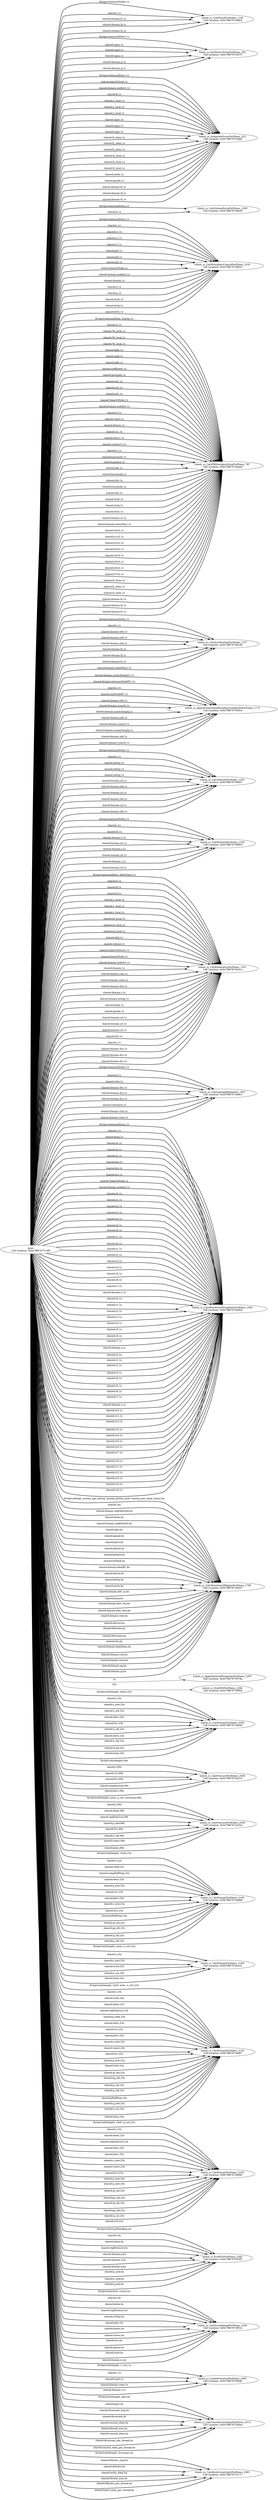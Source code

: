 digraph ContextTree {
rankdir="LR"
main0x7ffff8af3eb0[label="main\n Call Location: 0x0x7f86767514f6"];
main0x7ffff8af3eb0 -> lulesh_cc_CalcForceForNodes_11260x7ffff8be5940[style=bold, label=" firstprivate(numNode),1x"];
main0x7ffff8af3eb0 -> lulesh_cc_CalcForceForNodes_11260x7ffff8be5940[style=bold, label=" shared:i,1x"];
main0x7ffff8af3eb0 -> lulesh_cc_CalcForceForNodes_11260x7ffff8be5940[style=bold, label=" shared:domain.fx,1x"];
main0x7ffff8af3eb0 -> lulesh_cc_CalcForceForNodes_11260x7ffff8be5940[style=bold, label=" shared:domain.fy,1x"];
main0x7ffff8af3eb0 -> lulesh_cc_CalcForceForNodes_11260x7ffff8be5940[style=bold, label=" shared:domain.fz,1x"];
main0x7ffff8af3eb0 -> lulesh_cc_InitStressTermsForElems_2820x7ffff8be5ce0[style=bold, label=" firstprivate(numElem),1x"];
main0x7ffff8af3eb0 -> lulesh_cc_InitStressTermsForElems_2820x7ffff8be5ce0[style=bold, label=" shared:sigxx,1x"];
main0x7ffff8af3eb0 -> lulesh_cc_InitStressTermsForElems_2820x7ffff8be5ce0[style=bold, label=" shared:sigyy,1x"];
main0x7ffff8af3eb0 -> lulesh_cc_InitStressTermsForElems_2820x7ffff8be5ce0[style=bold, label=" shared:sigzz,1x"];
main0x7ffff8af3eb0 -> lulesh_cc_InitStressTermsForElems_2820x7ffff8be5ce0[style=bold, label=" shared:domain.p,1x"];
main0x7ffff8af3eb0 -> lulesh_cc_InitStressTermsForElems_2820x7ffff8be5ce0[style=bold, label=" shared:domain.q,1x"];
main0x7ffff8af3eb0 -> lulesh_cc_IntegrateStressForElems_5220x7ffff8be5f30[style=bold, label=" firstprivate(numElem),1x"];
main0x7ffff8af3eb0 -> lulesh_cc_IntegrateStressForElems_5220x7ffff8be5f30[style=bold, label=" shared:elemToNode,1x"];
main0x7ffff8af3eb0 -> lulesh_cc_IntegrateStressForElems_5220x7ffff8be5f30[style=bold, label=" shared:domain.nodelist,1x"];
main0x7ffff8af3eb0 -> lulesh_cc_IntegrateStressForElems_5220x7ffff8be5f30[style=bold, label=" shared:B,1x"];
main0x7ffff8af3eb0 -> lulesh_cc_IntegrateStressForElems_5220x7ffff8be5f30[style=bold, label=" shared:x_local,1x"];
main0x7ffff8af3eb0 -> lulesh_cc_IntegrateStressForElems_5220x7ffff8be5f30[style=bold, label=" shared:y_local,1x"];
main0x7ffff8af3eb0 -> lulesh_cc_IntegrateStressForElems_5220x7ffff8be5f30[style=bold, label=" shared:z_local,1x"];
main0x7ffff8af3eb0 -> lulesh_cc_IntegrateStressForElems_5220x7ffff8be5f30[style=bold, label=" shared:sigxx,1x"];
main0x7ffff8af3eb0 -> lulesh_cc_IntegrateStressForElems_5220x7ffff8be5f30[style=bold, label=" shared:sigyy,1x"];
main0x7ffff8af3eb0 -> lulesh_cc_IntegrateStressForElems_5220x7ffff8be5f30[style=bold, label=" shared:sigzz,1x"];
main0x7ffff8af3eb0 -> lulesh_cc_IntegrateStressForElems_5220x7ffff8be5f30[style=bold, label=" shared:fx_elem,1x"];
main0x7ffff8af3eb0 -> lulesh_cc_IntegrateStressForElems_5220x7ffff8be5f30[style=bold, label=" shared:fy_elem,1x"];
main0x7ffff8af3eb0 -> lulesh_cc_IntegrateStressForElems_5220x7ffff8be5f30[style=bold, label=" shared:fz_elem,1x"];
main0x7ffff8af3eb0 -> lulesh_cc_IntegrateStressForElems_5220x7ffff8be5f30[style=bold, label=" shared:fx_local,1x"];
main0x7ffff8af3eb0 -> lulesh_cc_IntegrateStressForElems_5220x7ffff8be5f30[style=bold, label=" shared:fy_local,1x"];
main0x7ffff8af3eb0 -> lulesh_cc_IntegrateStressForElems_5220x7ffff8be5f30[style=bold, label=" shared:fz_local,1x"];
main0x7ffff8af3eb0 -> lulesh_cc_IntegrateStressForElems_5220x7ffff8be5f30[style=bold, label=" shared:lnode,1x"];
main0x7ffff8af3eb0 -> lulesh_cc_IntegrateStressForElems_5220x7ffff8be5f30[style=bold, label=" shared:gnode,1x"];
main0x7ffff8af3eb0 -> lulesh_cc_IntegrateStressForElems_5220x7ffff8be5f30[style=bold, label=" shared:domain.fx,1x"];
main0x7ffff8af3eb0 -> lulesh_cc_IntegrateStressForElems_5220x7ffff8be5f30[style=bold, label=" shared:domain.fy,1x"];
main0x7ffff8af3eb0 -> lulesh_cc_IntegrateStressForElems_5220x7ffff8be5f30[style=bold, label=" shared:domain.fz,1x"];
main0x7ffff8af3eb0 -> lulesh_cc_CalcVolumeForceForElems_10930x7ffff8be6820[style=bold, label=" firstprivate(numElem),1x"];
main0x7ffff8af3eb0 -> lulesh_cc_CalcVolumeForceForElems_10930x7ffff8be6820[style=bold, label=" shared:k,1x"];
main0x7ffff8af3eb0 -> lulesh_cc_CalcHourglassControlForElems_10180x7ffff8be69a0[style=bold, label=" firstprivate(numElem),1x"];
main0x7ffff8af3eb0 -> lulesh_cc_CalcHourglassControlForElems_10180x7ffff8be69a0[style=bold, label=" shared:i,1x"];
main0x7ffff8af3eb0 -> lulesh_cc_CalcHourglassControlForElems_10180x7ffff8be69a0[style=bold, label=" shared:x1,1x"];
main0x7ffff8af3eb0 -> lulesh_cc_CalcHourglassControlForElems_10180x7ffff8be69a0[style=bold, label=" shared:y1,1x"];
main0x7ffff8af3eb0 -> lulesh_cc_CalcHourglassControlForElems_10180x7ffff8be69a0[style=bold, label=" shared:z1,1x"];
main0x7ffff8af3eb0 -> lulesh_cc_CalcHourglassControlForElems_10180x7ffff8be69a0[style=bold, label=" shared:pfx,1x"];
main0x7ffff8af3eb0 -> lulesh_cc_CalcHourglassControlForElems_10180x7ffff8be69a0[style=bold, label=" shared:pfy,1x"];
main0x7ffff8af3eb0 -> lulesh_cc_CalcHourglassControlForElems_10180x7ffff8be69a0[style=bold, label=" shared:pfz,1x"];
main0x7ffff8af3eb0 -> lulesh_cc_CalcHourglassControlForElems_10180x7ffff8be69a0[style=bold, label=" shared:elemToNode,1x"];
main0x7ffff8af3eb0 -> lulesh_cc_CalcHourglassControlForElems_10180x7ffff8be69a0[style=bold, label=" shared:domain.nodelist,1x"];
main0x7ffff8af3eb0 -> lulesh_cc_CalcHourglassControlForElems_10180x7ffff8be69a0[style=bold, label=" shared:domain,1x"];
main0x7ffff8af3eb0 -> lulesh_cc_CalcHourglassControlForElems_10180x7ffff8be69a0[style=bold, label=" shared:ii,1x"];
main0x7ffff8af3eb0 -> lulesh_cc_CalcHourglassControlForElems_10180x7ffff8be69a0[style=bold, label=" shared:jj,1x"];
main0x7ffff8af3eb0 -> lulesh_cc_CalcHourglassControlForElems_10180x7ffff8be69a0[style=bold, label=" shared:dvdx,1x"];
main0x7ffff8af3eb0 -> lulesh_cc_CalcHourglassControlForElems_10180x7ffff8be69a0[style=bold, label=" shared:dvdy,1x"];
main0x7ffff8af3eb0 -> lulesh_cc_CalcHourglassControlForElems_10180x7ffff8be69a0[style=bold, label=" shared:dvdz,1x"];
main0x7ffff8af3eb0 -> lulesh_cc_CalcFBHourglassForceForElems_7870x7ffff8be6b50[style=bold, label=" firstprivate(numElem, hourg),1x"];
main0x7ffff8af3eb0 -> lulesh_cc_CalcFBHourglassForceForElems_7870x7ffff8be6b50[style=bold, label=" shared:i2,1x"];
main0x7ffff8af3eb0 -> lulesh_cc_CalcFBHourglassForceForElems_7870x7ffff8be6b50[style=bold, label=" shared:*fx_local,1x"];
main0x7ffff8af3eb0 -> lulesh_cc_CalcFBHourglassForceForElems_7870x7ffff8be6b50[style=bold, label=" shared:*fy_local,1x"];
main0x7ffff8af3eb0 -> lulesh_cc_CalcFBHourglassForceForElems_7870x7ffff8be6b50[style=bold, label=" shared:*fz_local,1x"];
main0x7ffff8af3eb0 -> lulesh_cc_CalcFBHourglassForceForElems_7870x7ffff8be6b50[style=bold, label=" shared:hgfx,1x"];
main0x7ffff8af3eb0 -> lulesh_cc_CalcFBHourglassForceForElems_7870x7ffff8be6b50[style=bold, label=" shared:hgfy,1x"];
main0x7ffff8af3eb0 -> lulesh_cc_CalcFBHourglassForceForElems_7870x7ffff8be6b50[style=bold, label=" shared:hgfz,1x"];
main0x7ffff8af3eb0 -> lulesh_cc_CalcFBHourglassForceForElems_7870x7ffff8be6b50[style=bold, label=" shared:coefficient,1x"];
main0x7ffff8af3eb0 -> lulesh_cc_CalcFBHourglassForceForElems_7870x7ffff8be6b50[style=bold, label=" shared:hourgam,1x"];
main0x7ffff8af3eb0 -> lulesh_cc_CalcFBHourglassForceForElems_7870x7ffff8be6b50[style=bold, label=" shared:xd1,1x"];
main0x7ffff8af3eb0 -> lulesh_cc_CalcFBHourglassForceForElems_7870x7ffff8be6b50[style=bold, label=" shared:yd1,1x"];
main0x7ffff8af3eb0 -> lulesh_cc_CalcFBHourglassForceForElems_7870x7ffff8be6b50[style=bold, label=" shared:zd1,1x"];
main0x7ffff8af3eb0 -> lulesh_cc_CalcFBHourglassForceForElems_7870x7ffff8be6b50[style=bold, label=" shared:*elemToNode,1x"];
main0x7ffff8af3eb0 -> lulesh_cc_CalcFBHourglassForceForElems_7870x7ffff8be6b50[style=bold, label=" shared:domain.nodelist,1x"];
main0x7ffff8af3eb0 -> lulesh_cc_CalcFBHourglassForceForElems_7870x7ffff8be6b50[style=bold, label=" shared:i3,1x"];
main0x7ffff8af3eb0 -> lulesh_cc_CalcFBHourglassForceForElems_7870x7ffff8be6b50[style=bold, label=" shared:volinv,1x"];
main0x7ffff8af3eb0 -> lulesh_cc_CalcFBHourglassForceForElems_7870x7ffff8be6b50[style=bold, label=" shared:determ,1x"];
main0x7ffff8af3eb0 -> lulesh_cc_CalcFBHourglassForceForElems_7870x7ffff8be6b50[style=bold, label=" shared:ss1,1x"];
main0x7ffff8af3eb0 -> lulesh_cc_CalcFBHourglassForceForElems_7870x7ffff8be6b50[style=bold, label=" shared:mass1,1x"];
main0x7ffff8af3eb0 -> lulesh_cc_CalcFBHourglassForceForElems_7870x7ffff8be6b50[style=bold, label=" shared:volume13,1x"];
main0x7ffff8af3eb0 -> lulesh_cc_CalcFBHourglassForceForElems_7870x7ffff8be6b50[style=bold, label=" shared:i1,1x"];
main0x7ffff8af3eb0 -> lulesh_cc_CalcFBHourglassForceForElems_7870x7ffff8be6b50[style=bold, label=" shared:hourmodx,1x"];
main0x7ffff8af3eb0 -> lulesh_cc_CalcFBHourglassForceForElems_7870x7ffff8be6b50[style=bold, label=" shared:gamma,1x"];
main0x7ffff8af3eb0 -> lulesh_cc_CalcFBHourglassForceForElems_7870x7ffff8be6b50[style=bold, label=" shared:x8n,1x"];
main0x7ffff8af3eb0 -> lulesh_cc_CalcFBHourglassForceForElems_7870x7ffff8be6b50[style=bold, label=" shared:hourmody,1x"];
main0x7ffff8af3eb0 -> lulesh_cc_CalcFBHourglassForceForElems_7870x7ffff8be6b50[style=bold, label=" shared:y8n,1x"];
main0x7ffff8af3eb0 -> lulesh_cc_CalcFBHourglassForceForElems_7870x7ffff8be6b50[style=bold, label=" shared:hourmodz,1x"];
main0x7ffff8af3eb0 -> lulesh_cc_CalcFBHourglassForceForElems_7870x7ffff8be6b50[style=bold, label=" shared:z8n,1x"];
main0x7ffff8af3eb0 -> lulesh_cc_CalcFBHourglassForceForElems_7870x7ffff8be6b50[style=bold, label=" shared:dvdx,1x"];
main0x7ffff8af3eb0 -> lulesh_cc_CalcFBHourglassForceForElems_7870x7ffff8be6b50[style=bold, label=" shared:dvdy,1x"];
main0x7ffff8af3eb0 -> lulesh_cc_CalcFBHourglassForceForElems_7870x7ffff8be6b50[style=bold, label=" shared:dvdz,1x"];
main0x7ffff8af3eb0 -> lulesh_cc_CalcFBHourglassForceForElems_7870x7ffff8be6b50[style=bold, label=" shared:domain.ss,1x"];
main0x7ffff8af3eb0 -> lulesh_cc_CalcFBHourglassForceForElems_7870x7ffff8be6b50[style=bold, label=" shared:domain.elemMass,1x"];
main0x7ffff8af3eb0 -> lulesh_cc_CalcFBHourglassForceForElems_7870x7ffff8be6b50[style=bold, label=" shared:n0si2,1x"];
main0x7ffff8af3eb0 -> lulesh_cc_CalcFBHourglassForceForElems_7870x7ffff8be6b50[style=bold, label=" shared:n1si2,1x"];
main0x7ffff8af3eb0 -> lulesh_cc_CalcFBHourglassForceForElems_7870x7ffff8be6b50[style=bold, label=" shared:n2si2,1x"];
main0x7ffff8af3eb0 -> lulesh_cc_CalcFBHourglassForceForElems_7870x7ffff8be6b50[style=bold, label=" shared:n3si2,1x"];
main0x7ffff8af3eb0 -> lulesh_cc_CalcFBHourglassForceForElems_7870x7ffff8be6b50[style=bold, label=" shared:n4si2,1x"];
main0x7ffff8af3eb0 -> lulesh_cc_CalcFBHourglassForceForElems_7870x7ffff8be6b50[style=bold, label=" shared:n5si2,1x"];
main0x7ffff8af3eb0 -> lulesh_cc_CalcFBHourglassForceForElems_7870x7ffff8be6b50[style=bold, label=" shared:n6si2,1x"];
main0x7ffff8af3eb0 -> lulesh_cc_CalcFBHourglassForceForElems_7870x7ffff8be6b50[style=bold, label=" shared:n7si2,1x"];
main0x7ffff8af3eb0 -> lulesh_cc_CalcFBHourglassForceForElems_7870x7ffff8be6b50[style=bold, label=" shared:fx_elem,1x"];
main0x7ffff8af3eb0 -> lulesh_cc_CalcFBHourglassForceForElems_7870x7ffff8be6b50[style=bold, label=" shared:fy_elem,1x"];
main0x7ffff8af3eb0 -> lulesh_cc_CalcFBHourglassForceForElems_7870x7ffff8be6b50[style=bold, label=" shared:fz_elem,1x"];
main0x7ffff8af3eb0 -> lulesh_cc_CalcFBHourglassForceForElems_7870x7ffff8be6b50[style=bold, label=" shared:domain.fx,1x"];
main0x7ffff8af3eb0 -> lulesh_cc_CalcFBHourglassForceForElems_7870x7ffff8be6b50[style=bold, label=" shared:domain.fy,1x"];
main0x7ffff8af3eb0 -> lulesh_cc_CalcFBHourglassForceForElems_7870x7ffff8be6b50[style=bold, label=" shared:domain.fz,1x"];
main0x7ffff8af3eb0 -> lulesh_cc_CalcAccelerationForNodes_11570x7ffff8be7c30[style=bold, label=" firstprivate(numNode),1x"];
main0x7ffff8af3eb0 -> lulesh_cc_CalcAccelerationForNodes_11570x7ffff8be7c30[style=bold, label=" shared:i,1x"];
main0x7ffff8af3eb0 -> lulesh_cc_CalcAccelerationForNodes_11570x7ffff8be7c30[style=bold, label=" shared:domain.xdd,1x"];
main0x7ffff8af3eb0 -> lulesh_cc_CalcAccelerationForNodes_11570x7ffff8be7c30[style=bold, label=" shared:domain.ydd,1x"];
main0x7ffff8af3eb0 -> lulesh_cc_CalcAccelerationForNodes_11570x7ffff8be7c30[style=bold, label=" shared:domain.zdd,1x"];
main0x7ffff8af3eb0 -> lulesh_cc_CalcAccelerationForNodes_11570x7ffff8be7c30[style=bold, label=" shared:domain.fx,1x"];
main0x7ffff8af3eb0 -> lulesh_cc_CalcAccelerationForNodes_11570x7ffff8be7c30[style=bold, label=" shared:domain.fy,1x"];
main0x7ffff8af3eb0 -> lulesh_cc_CalcAccelerationForNodes_11570x7ffff8be7c30[style=bold, label=" shared:domain.fz,1x"];
main0x7ffff8af3eb0 -> lulesh_cc_CalcAccelerationForNodes_11570x7ffff8be7c30[style=bold, label=" shared:domain.nodalMass,1x"];
main0x7ffff8af3eb0 -> lulesh_cc_ApplyAccelerationBoundaryConditionsForNodes_11730x7ffff8be7e40[style=bold, label=" shared:domain.symmXempty(),1x"];
main0x7ffff8af3eb0 -> lulesh_cc_ApplyAccelerationBoundaryConditionsForNodes_11730x7ffff8be7e40[style=bold, label=" shared:firstprivate(numNodeBC),1x"];
main0x7ffff8af3eb0 -> lulesh_cc_ApplyAccelerationBoundaryConditionsForNodes_11730x7ffff8be7e40[style=bold, label=" shared:i,1x"];
main0x7ffff8af3eb0 -> lulesh_cc_ApplyAccelerationBoundaryConditionsForNodes_11730x7ffff8be7e40[style=bold, label=" shared:numNodeBC,1x"];
main0x7ffff8af3eb0 -> lulesh_cc_ApplyAccelerationBoundaryConditionsForNodes_11730x7ffff8be7e40[style=bold, label=" shared:domain.xdd,1x"];
main0x7ffff8af3eb0 -> lulesh_cc_ApplyAccelerationBoundaryConditionsForNodes_11730x7ffff8be7e40[style=bold, label=" shared:domain.symmX,1x"];
main0x7ffff8af3eb0 -> lulesh_cc_ApplyAccelerationBoundaryConditionsForNodes_11730x7ffff8be7e40[style=bold, label=" shared:domain.symmYempty,1x"];
main0x7ffff8af3eb0 -> lulesh_cc_ApplyAccelerationBoundaryConditionsForNodes_11730x7ffff8be7e40[style=bold, label=" shared:domain.ydd,1x"];
main0x7ffff8af3eb0 -> lulesh_cc_ApplyAccelerationBoundaryConditionsForNodes_11730x7ffff8be7e40[style=bold, label=" shared:domain.symmY,1x"];
main0x7ffff8af3eb0 -> lulesh_cc_ApplyAccelerationBoundaryConditionsForNodes_11730x7ffff8be7e40[style=bold, label=" shared:domain.symmZempty,1x"];
main0x7ffff8af3eb0 -> lulesh_cc_ApplyAccelerationBoundaryConditionsForNodes_11730x7ffff8be7e40[style=bold, label=" shared:domain.zdd,1x"];
main0x7ffff8af3eb0 -> lulesh_cc_ApplyAccelerationBoundaryConditionsForNodes_11730x7ffff8be7e40[style=bold, label=" shared:domain.symmZ,1x"];
main0x7ffff8af3eb0 -> lulesh_cc_CalcVelocityForNodes_12050x7ffff8be8300[style=bold, label=" firstprivate(numNode),1x"];
main0x7ffff8af3eb0 -> lulesh_cc_CalcVelocityForNodes_12050x7ffff8be8300[style=bold, label=" shared:i,1x"];
main0x7ffff8af3eb0 -> lulesh_cc_CalcVelocityForNodes_12050x7ffff8be8300[style=bold, label=" shared:xdtmp,1x"];
main0x7ffff8af3eb0 -> lulesh_cc_CalcVelocityForNodes_12050x7ffff8be8300[style=bold, label=" shared:ydtmp,1x"];
main0x7ffff8af3eb0 -> lulesh_cc_CalcVelocityForNodes_12050x7ffff8be8300[style=bold, label=" shared:zdtmp,1x"];
main0x7ffff8af3eb0 -> lulesh_cc_CalcVelocityForNodes_12050x7ffff8be8300[style=bold, label=" shared:domain.xd,1x"];
main0x7ffff8af3eb0 -> lulesh_cc_CalcVelocityForNodes_12050x7ffff8be8300[style=bold, label=" shared:domain.xdd,1x"];
main0x7ffff8af3eb0 -> lulesh_cc_CalcVelocityForNodes_12050x7ffff8be8300[style=bold, label=" shared:domain.yd,1x"];
main0x7ffff8af3eb0 -> lulesh_cc_CalcVelocityForNodes_12050x7ffff8be8300[style=bold, label=" shared:domain.ydd,1x"];
main0x7ffff8af3eb0 -> lulesh_cc_CalcVelocityForNodes_12050x7ffff8be8300[style=bold, label=" shared:domain.zd,1x"];
main0x7ffff8af3eb0 -> lulesh_cc_CalcVelocityForNodes_12050x7ffff8be8300[style=bold, label=" shared:domain.zdd,1x"];
main0x7ffff8af3eb0 -> lulesh_cc_CalcPositionForNodes_12300x7ffff8be8770[style=bold, label=" firstprivate(numNode),1x"];
main0x7ffff8af3eb0 -> lulesh_cc_CalcPositionForNodes_12300x7ffff8be8770[style=bold, label=" shared:i,1x"];
main0x7ffff8af3eb0 -> lulesh_cc_CalcPositionForNodes_12300x7ffff8be8770[style=bold, label=" shared:dt,1x"];
main0x7ffff8af3eb0 -> lulesh_cc_CalcPositionForNodes_12300x7ffff8be8770[style=bold, label=" shared:domain.x,1x"];
main0x7ffff8af3eb0 -> lulesh_cc_CalcPositionForNodes_12300x7ffff8be8770[style=bold, label=" shared:domain.xd,1x"];
main0x7ffff8af3eb0 -> lulesh_cc_CalcPositionForNodes_12300x7ffff8be8770[style=bold, label=" shared:domain.y,1x"];
main0x7ffff8af3eb0 -> lulesh_cc_CalcPositionForNodes_12300x7ffff8be8770[style=bold, label=" shared:domain.yd,1x"];
main0x7ffff8af3eb0 -> lulesh_cc_CalcPositionForNodes_12300x7ffff8be8770[style=bold, label=" shared:domain.z,1x"];
main0x7ffff8af3eb0 -> lulesh_cc_CalcPositionForNodes_12300x7ffff8be8770[style=bold, label=" shared:domain.zd,1x"];
main0x7ffff8af3eb0 -> lulesh_cc_CalcKinematicsForElems_15310x7ffff8c86f50[style=bold, label=" firstprivate(numElem, deltaTime),1x"];
main0x7ffff8af3eb0 -> lulesh_cc_CalcKinematicsForElems_15310x7ffff8c86f50[style=bold, label=" shared:k,1x"];
main0x7ffff8af3eb0 -> lulesh_cc_CalcKinematicsForElems_15310x7ffff8c86f50[style=bold, label=" shared:B,1x"];
main0x7ffff8af3eb0 -> lulesh_cc_CalcKinematicsForElems_15310x7ffff8c86f50[style=bold, label=" shared:D,1x"];
main0x7ffff8af3eb0 -> lulesh_cc_CalcKinematicsForElems_15310x7ffff8c86f50[style=bold, label=" shared:x_local,1x"];
main0x7ffff8af3eb0 -> lulesh_cc_CalcKinematicsForElems_15310x7ffff8c86f50[style=bold, label=" shared:y_local,1x"];
main0x7ffff8af3eb0 -> lulesh_cc_CalcKinematicsForElems_15310x7ffff8c86f50[style=bold, label=" shared:z_local,1x"];
main0x7ffff8af3eb0 -> lulesh_cc_CalcKinematicsForElems_15310x7ffff8c86f50[style=bold, label=" shared:xd_local,1x"];
main0x7ffff8af3eb0 -> lulesh_cc_CalcKinematicsForElems_15310x7ffff8c86f50[style=bold, label=" shared:yd_local,1x"];
main0x7ffff8af3eb0 -> lulesh_cc_CalcKinematicsForElems_15310x7ffff8c86f50[style=bold, label=" shared:zd_local,1x"];
main0x7ffff8af3eb0 -> lulesh_cc_CalcKinematicsForElems_15310x7ffff8c86f50[style=bold, label=" shared:detJ,1x"];
main0x7ffff8af3eb0 -> lulesh_cc_CalcKinematicsForElems_15310x7ffff8c86f50[style=bold, label=" shared:volume,1x"];
main0x7ffff8af3eb0 -> lulesh_cc_CalcKinematicsForElems_15310x7ffff8c86f50[style=bold, label=" shared:relativeVolume,1x"];
main0x7ffff8af3eb0 -> lulesh_cc_CalcKinematicsForElems_15310x7ffff8c86f50[style=bold, label=" shared:elemToNode,1x"];
main0x7ffff8af3eb0 -> lulesh_cc_CalcKinematicsForElems_15310x7ffff8c86f50[style=bold, label=" shared:domain.nodelist,1x"];
main0x7ffff8af3eb0 -> lulesh_cc_CalcKinematicsForElems_15310x7ffff8c86f50[style=bold, label=" shared:domain,1x"];
main0x7ffff8af3eb0 -> lulesh_cc_CalcKinematicsForElems_15310x7ffff8c86f50[style=bold, label=" shared:domain.volo,1x"];
main0x7ffff8af3eb0 -> lulesh_cc_CalcKinematicsForElems_15310x7ffff8c86f50[style=bold, label=" shared:domain.vnew,1x"];
main0x7ffff8af3eb0 -> lulesh_cc_CalcKinematicsForElems_15310x7ffff8c86f50[style=bold, label=" shared:domain.delv,1x"];
main0x7ffff8af3eb0 -> lulesh_cc_CalcKinematicsForElems_15310x7ffff8c86f50[style=bold, label=" shared:domain.v,1x"];
main0x7ffff8af3eb0 -> lulesh_cc_CalcKinematicsForElems_15310x7ffff8c86f50[style=bold, label=" shared:domain.arealg,1x"];
main0x7ffff8af3eb0 -> lulesh_cc_CalcKinematicsForElems_15310x7ffff8c86f50[style=bold, label=" shared:lnode,1x"];
main0x7ffff8af3eb0 -> lulesh_cc_CalcKinematicsForElems_15310x7ffff8c86f50[style=bold, label=" shared:gnode,1x"];
main0x7ffff8af3eb0 -> lulesh_cc_CalcKinematicsForElems_15310x7ffff8c86f50[style=bold, label=" shared:domain.xd,1x"];
main0x7ffff8af3eb0 -> lulesh_cc_CalcKinematicsForElems_15310x7ffff8c86f50[style=bold, label=" shared:domain.yd,1x"];
main0x7ffff8af3eb0 -> lulesh_cc_CalcKinematicsForElems_15310x7ffff8c86f50[style=bold, label=" shared:domain.zd,1x"];
main0x7ffff8af3eb0 -> lulesh_cc_CalcKinematicsForElems_15310x7ffff8c86f50[style=bold, label=" shared:dt2,1x"];
main0x7ffff8af3eb0 -> lulesh_cc_CalcKinematicsForElems_15310x7ffff8c86f50[style=bold, label=" shared:j,1x"];
main0x7ffff8af3eb0 -> lulesh_cc_CalcKinematicsForElems_15310x7ffff8c86f50[style=bold, label=" shared:domain.dxx,1x"];
main0x7ffff8af3eb0 -> lulesh_cc_CalcKinematicsForElems_15310x7ffff8c86f50[style=bold, label=" shared:domain.dyy,1x"];
main0x7ffff8af3eb0 -> lulesh_cc_CalcKinematicsForElems_15310x7ffff8c86f50[style=bold, label=" shared:domain.dzz,1x"];
main0x7ffff8af3eb0 -> lulesh_cc_CalcLagrangeElements_16070x7ffff8c87450[style=bold, label=" firstprivate(numElem),1x"];
main0x7ffff8af3eb0 -> lulesh_cc_CalcLagrangeElements_16070x7ffff8c87450[style=bold, label=" shared:k,1x"];
main0x7ffff8af3eb0 -> lulesh_cc_CalcLagrangeElements_16070x7ffff8c87450[style=bold, label=" shared:vdov,1x"];
main0x7ffff8af3eb0 -> lulesh_cc_CalcLagrangeElements_16070x7ffff8c87450[style=bold, label=" shared:domain.dxx,1x"];
main0x7ffff8af3eb0 -> lulesh_cc_CalcLagrangeElements_16070x7ffff8c87450[style=bold, label=" shared:domain.dyy,1x"];
main0x7ffff8af3eb0 -> lulesh_cc_CalcLagrangeElements_16070x7ffff8c87450[style=bold, label=" shared:domain.dzz,1x"];
main0x7ffff8af3eb0 -> lulesh_cc_CalcLagrangeElements_16070x7ffff8c87450[style=bold, label=" shared:vdovthird,1x"];
main0x7ffff8af3eb0 -> lulesh_cc_CalcLagrangeElements_16070x7ffff8c87450[style=bold, label=" shared:domain.vdov,1x"];
main0x7ffff8af3eb0 -> lulesh_cc_CalcLagrangeElements_16070x7ffff8c87450[style=bold, label=" shared:domain.vnew,1x"];
main0x7ffff8af3eb0 -> lulesh_cc_CalcMonotonicQGradientsForElems_16420x7ffff8d45410[style=bold, label=" firstprivate(numElem),1x"];
main0x7ffff8af3eb0 -> lulesh_cc_CalcMonotonicQGradientsForElems_16420x7ffff8d45410[style=bold, label=" shared:i,1x"];
main0x7ffff8af3eb0 -> lulesh_cc_CalcMonotonicQGradientsForElems_16420x7ffff8d45410[style=bold, label=" shared:ptiny,1x"];
main0x7ffff8af3eb0 -> lulesh_cc_CalcMonotonicQGradientsForElems_16420x7ffff8d45410[style=bold, label=" shared:ax,1x"];
main0x7ffff8af3eb0 -> lulesh_cc_CalcMonotonicQGradientsForElems_16420x7ffff8d45410[style=bold, label=" shared:ay,1x"];
main0x7ffff8af3eb0 -> lulesh_cc_CalcMonotonicQGradientsForElems_16420x7ffff8d45410[style=bold, label=" shared:az,1x"];
main0x7ffff8af3eb0 -> lulesh_cc_CalcMonotonicQGradientsForElems_16420x7ffff8d45410[style=bold, label=" shared:dxv,1x"];
main0x7ffff8af3eb0 -> lulesh_cc_CalcMonotonicQGradientsForElems_16420x7ffff8d45410[style=bold, label=" shared:dyv,1x"];
main0x7ffff8af3eb0 -> lulesh_cc_CalcMonotonicQGradientsForElems_16420x7ffff8d45410[style=bold, label=" shared:dvz,1x"];
main0x7ffff8af3eb0 -> lulesh_cc_CalcMonotonicQGradientsForElems_16420x7ffff8d45410[style=bold, label=" shared:*elemToNode,1x"];
main0x7ffff8af3eb0 -> lulesh_cc_CalcMonotonicQGradientsForElems_16420x7ffff8d45410[style=bold, label=" shared:domain.nodelist,1x"];
main0x7ffff8af3eb0 -> lulesh_cc_CalcMonotonicQGradientsForElems_16420x7ffff8d45410[style=bold, label=" shared:n0,1x"];
main0x7ffff8af3eb0 -> lulesh_cc_CalcMonotonicQGradientsForElems_16420x7ffff8d45410[style=bold, label=" shared:n1,1x"];
main0x7ffff8af3eb0 -> lulesh_cc_CalcMonotonicQGradientsForElems_16420x7ffff8d45410[style=bold, label=" shared:n2,1x"];
main0x7ffff8af3eb0 -> lulesh_cc_CalcMonotonicQGradientsForElems_16420x7ffff8d45410[style=bold, label=" shared:n3,1x"];
main0x7ffff8af3eb0 -> lulesh_cc_CalcMonotonicQGradientsForElems_16420x7ffff8d45410[style=bold, label=" shared:n4,1x"];
main0x7ffff8af3eb0 -> lulesh_cc_CalcMonotonicQGradientsForElems_16420x7ffff8d45410[style=bold, label=" shared:n5,1x"];
main0x7ffff8af3eb0 -> lulesh_cc_CalcMonotonicQGradientsForElems_16420x7ffff8d45410[style=bold, label=" shared:n6,1x"];
main0x7ffff8af3eb0 -> lulesh_cc_CalcMonotonicQGradientsForElems_16420x7ffff8d45410[style=bold, label=" shared:n7,1x"];
main0x7ffff8af3eb0 -> lulesh_cc_CalcMonotonicQGradientsForElems_16420x7ffff8d45410[style=bold, label=" shared:x0,1x"];
main0x7ffff8af3eb0 -> lulesh_cc_CalcMonotonicQGradientsForElems_16420x7ffff8d45410[style=bold, label=" shared:x1,1x"];
main0x7ffff8af3eb0 -> lulesh_cc_CalcMonotonicQGradientsForElems_16420x7ffff8d45410[style=bold, label=" shared:x2,1x"];
main0x7ffff8af3eb0 -> lulesh_cc_CalcMonotonicQGradientsForElems_16420x7ffff8d45410[style=bold, label=" shared:x3,1x"];
main0x7ffff8af3eb0 -> lulesh_cc_CalcMonotonicQGradientsForElems_16420x7ffff8d45410[style=bold, label=" shared:x4,1x"];
main0x7ffff8af3eb0 -> lulesh_cc_CalcMonotonicQGradientsForElems_16420x7ffff8d45410[style=bold, label=" shared:x5,1x"];
main0x7ffff8af3eb0 -> lulesh_cc_CalcMonotonicQGradientsForElems_16420x7ffff8d45410[style=bold, label=" shared:x6,1x"];
main0x7ffff8af3eb0 -> lulesh_cc_CalcMonotonicQGradientsForElems_16420x7ffff8d45410[style=bold, label=" shared:x7,1x"];
main0x7ffff8af3eb0 -> lulesh_cc_CalcMonotonicQGradientsForElems_16420x7ffff8d45410[style=bold, label=" shared:domain.x,1x"];
main0x7ffff8af3eb0 -> lulesh_cc_CalcMonotonicQGradientsForElems_16420x7ffff8d45410[style=bold, label=" shared:y0,1x"];
main0x7ffff8af3eb0 -> lulesh_cc_CalcMonotonicQGradientsForElems_16420x7ffff8d45410[style=bold, label=" shared:y1,1x"];
main0x7ffff8af3eb0 -> lulesh_cc_CalcMonotonicQGradientsForElems_16420x7ffff8d45410[style=bold, label=" shared:y2,1x"];
main0x7ffff8af3eb0 -> lulesh_cc_CalcMonotonicQGradientsForElems_16420x7ffff8d45410[style=bold, label=" shared:y3,1x"];
main0x7ffff8af3eb0 -> lulesh_cc_CalcMonotonicQGradientsForElems_16420x7ffff8d45410[style=bold, label=" shared:y4,1x"];
main0x7ffff8af3eb0 -> lulesh_cc_CalcMonotonicQGradientsForElems_16420x7ffff8d45410[style=bold, label=" shared:y5,1x"];
main0x7ffff8af3eb0 -> lulesh_cc_CalcMonotonicQGradientsForElems_16420x7ffff8d45410[style=bold, label=" shared:y6,1x"];
main0x7ffff8af3eb0 -> lulesh_cc_CalcMonotonicQGradientsForElems_16420x7ffff8d45410[style=bold, label=" shared:y7,1x"];
main0x7ffff8af3eb0 -> lulesh_cc_CalcMonotonicQGradientsForElems_16420x7ffff8d45410[style=bold, label=" shared:domain.y,1x"];
main0x7ffff8af3eb0 -> lulesh_cc_CalcMonotonicQGradientsForElems_16420x7ffff8d45410[style=bold, label=" shared:z0,1x"];
main0x7ffff8af3eb0 -> lulesh_cc_CalcMonotonicQGradientsForElems_16420x7ffff8d45410[style=bold, label=" shared:z1,1x"];
main0x7ffff8af3eb0 -> lulesh_cc_CalcMonotonicQGradientsForElems_16420x7ffff8d45410[style=bold, label=" shared:z2,1x"];
main0x7ffff8af3eb0 -> lulesh_cc_CalcMonotonicQGradientsForElems_16420x7ffff8d45410[style=bold, label=" shared:z3,1x"];
main0x7ffff8af3eb0 -> lulesh_cc_CalcMonotonicQGradientsForElems_16420x7ffff8d45410[style=bold, label=" shared:z4,1x"];
main0x7ffff8af3eb0 -> lulesh_cc_CalcMonotonicQGradientsForElems_16420x7ffff8d45410[style=bold, label=" shared:z5,1x"];
main0x7ffff8af3eb0 -> lulesh_cc_CalcMonotonicQGradientsForElems_16420x7ffff8d45410[style=bold, label=" shared:z6,1x"];
main0x7ffff8af3eb0 -> lulesh_cc_CalcMonotonicQGradientsForElems_16420x7ffff8d45410[style=bold, label=" shared:z7,1x"];
main0x7ffff8af3eb0 -> lulesh_cc_CalcMonotonicQGradientsForElems_16420x7ffff8d45410[style=bold, label=" shared:domain.z,1x"];
main0x7ffff8af3eb0 -> lulesh_cc_CalcMonotonicQGradientsForElems_16420x7ffff8d45410[style=bold, label=" shared:xv0,1x"];
main0x7ffff8af3eb0 -> lulesh_cc_CalcMonotonicQGradientsForElems_16420x7ffff8d45410[style=bold, label=" shared:xv1,1x"];
main0x7ffff8af3eb0 -> lulesh_cc_CalcMonotonicQGradientsForElems_16420x7ffff8d45410[style=bold, label=" shared:xv2,1x"];
main0x7ffff8af3eb0 -> lulesh_cc_CalcMonotonicQGradientsForElems_16420x7ffff8d45410[style=bold, label=" shared:xv3,1x"];
main0x7ffff8af3eb0 -> lulesh_cc_CalcMonotonicQGradientsForElems_16420x7ffff8d45410[style=bold, label=" shared:xv4,1x"];
main0x7ffff8af3eb0 -> lulesh_cc_CalcMonotonicQGradientsForElems_16420x7ffff8d45410[style=bold, label=" shared:xv5,1x"];
main0x7ffff8af3eb0 -> lulesh_cc_CalcMonotonicQGradientsForElems_16420x7ffff8d45410[style=bold, label=" shared:xv6,1x"];
main0x7ffff8af3eb0 -> lulesh_cc_CalcMonotonicQGradientsForElems_16420x7ffff8d45410[style=bold, label=" shared:xv7,1x"];
main0x7ffff8af3eb0 -> lulesh_cc_CalcMonotonicQGradientsForElems_16420x7ffff8d45410[style=bold, label=" shared:yv0,1x"];
main0x7ffff8af3eb0 -> lulesh_cc_CalcMonotonicQGradientsForElems_16420x7ffff8d45410[style=bold, label=" shared:yv1,1x"];
main0x7ffff8af3eb0 -> lulesh_cc_CalcMonotonicQGradientsForElems_16420x7ffff8d45410[style=bold, label=" shared:yv2,1x"];
main0x7ffff8af3eb0 -> lulesh_cc_CalcMonotonicQGradientsForElems_16420x7ffff8d45410[style=bold, label=" shared:yv3,1x"];
main0x7ffff8af3eb0 -> lulesh_cc_CalcMonotonicQGradientsForElems_16420x7ffff8d45410[style=bold, label=" shared:yv4,1x"];
main0x7ffff8af3eb0 -> lulesh_cc_CalcMonotonicQGradientsForElems_16420x7ffff8d45410[style=bold, label=" shared:yv5,1x"];
main0x7ffff8af3eb0 -> lulesh_cc_CalcMonotonicQRegionForElems_17960x7ffff8d463a0[style=bold, label=" firstprivate(qlc_monoq, qqc_monoq, monoq_limiter_mult, monoq_max_slope, ptiny),bx"];
main0x7ffff8af3eb0 -> lulesh_cc_CalcMonotonicQRegionForElems_17960x7ffff8d463a0[style=bold, label=" shared:i,bx"];
main0x7ffff8af3eb0 -> lulesh_cc_CalcMonotonicQRegionForElems_17960x7ffff8d463a0[style=bold, label=" shared:domain.regElemSize,bx"];
main0x7ffff8af3eb0 -> lulesh_cc_CalcMonotonicQRegionForElems_17960x7ffff8d463a0[style=bold, label=" shared:ielem,bx"];
main0x7ffff8af3eb0 -> lulesh_cc_CalcMonotonicQRegionForElems_17960x7ffff8d463a0[style=bold, label=" shared:domain.regElemlist,bx"];
main0x7ffff8af3eb0 -> lulesh_cc_CalcMonotonicQRegionForElems_17960x7ffff8d463a0[style=bold, label=" shared:qlin,bx"];
main0x7ffff8af3eb0 -> lulesh_cc_CalcMonotonicQRegionForElems_17960x7ffff8d463a0[style=bold, label=" shared:qquad,bx"];
main0x7ffff8af3eb0 -> lulesh_cc_CalcMonotonicQRegionForElems_17960x7ffff8d463a0[style=bold, label=" shared:phixi,bx"];
main0x7ffff8af3eb0 -> lulesh_cc_CalcMonotonicQRegionForElems_17960x7ffff8d463a0[style=bold, label=" shared:phieta,bx"];
main0x7ffff8af3eb0 -> lulesh_cc_CalcMonotonicQRegionForElems_17960x7ffff8d463a0[style=bold, label=" shared:phizeta,bx"];
main0x7ffff8af3eb0 -> lulesh_cc_CalcMonotonicQRegionForElems_17960x7ffff8d463a0[style=bold, label=" shared:bcMask,bx"];
main0x7ffff8af3eb0 -> lulesh_cc_CalcMonotonicQRegionForElems_17960x7ffff8d463a0[style=bold, label=" shared:domain.elemBC,bx"];
main0x7ffff8af3eb0 -> lulesh_cc_CalcMonotonicQRegionForElems_17960x7ffff8d463a0[style=bold, label=" shared:delvm,bx"];
main0x7ffff8af3eb0 -> lulesh_cc_CalcMonotonicQRegionForElems_17960x7ffff8d463a0[style=bold, label=" shared:delvp,bx"];
main0x7ffff8af3eb0 -> lulesh_cc_CalcMonotonicQRegionForElems_17960x7ffff8d463a0[style=bold, label=" shared:norm,bx"];
main0x7ffff8af3eb0 -> lulesh_cc_CalcMonotonicQRegionForElems_17960x7ffff8d463a0[style=bold, label=" shared:domain.delv_xi,bx"];
main0x7ffff8af3eb0 -> lulesh_cc_CalcMonotonicQRegionForElems_17960x7ffff8d463a0[style=bold, label=" shared:ptiny,bx"];
main0x7ffff8af3eb0 -> lulesh_cc_CalcMonotonicQRegionForElems_17960x7ffff8d463a0[style=bold, label=" shared:domain.delv_eta,bx"];
main0x7ffff8af3eb0 -> lulesh_cc_CalcMonotonicQRegionForElems_17960x7ffff8d463a0[style=bold, label=" shared:domain.delv_zeta,bx"];
main0x7ffff8af3eb0 -> lulesh_cc_CalcMonotonicQRegionForElems_17960x7ffff8d463a0[style=bold, label=" shared:domain.vdov,bx"];
main0x7ffff8af3eb0 -> lulesh_cc_CalcMonotonicQRegionForElems_17960x7ffff8d463a0[style=bold, label=" shared:delvxxi,bx"];
main0x7ffff8af3eb0 -> lulesh_cc_CalcMonotonicQRegionForElems_17960x7ffff8d463a0[style=bold, label=" shared:delvxeta,bx"];
main0x7ffff8af3eb0 -> lulesh_cc_CalcMonotonicQRegionForElems_17960x7ffff8d463a0[style=bold, label=" shared:delvxzeta,bx"];
main0x7ffff8af3eb0 -> lulesh_cc_CalcMonotonicQRegionForElems_17960x7ffff8d463a0[style=bold, label=" shared:rho,bx"];
main0x7ffff8af3eb0 -> lulesh_cc_CalcMonotonicQRegionForElems_17960x7ffff8d463a0[style=bold, label=" shared:domain.elemMass,bx"];
main0x7ffff8af3eb0 -> lulesh_cc_CalcMonotonicQRegionForElems_17960x7ffff8d463a0[style=bold, label=" shared:domain.volo,bx"];
main0x7ffff8af3eb0 -> lulesh_cc_CalcMonotonicQRegionForElems_17960x7ffff8d463a0[style=bold, label=" shared:domain.vnew,bx"];
main0x7ffff8af3eb0 -> lulesh_cc_CalcMonotonicQRegionForElems_17960x7ffff8d463a0[style=bold, label=" shared:domain.qq,bx"];
main0x7ffff8af3eb0 -> lulesh_cc_CalcMonotonicQRegionForElems_17960x7ffff8d463a0[style=bold, label=" shared:domain.ql,bx"];
main0x7ffff8af3eb0 -> lulesh_cc_ApplyMaterialPropertiesForElems_23870x7ffff8c1d750[label=" 1x"];
main0x7ffff8af3eb0 -> lulesh_cc_EvalEOSForElems_22840x7ffff8c20ec0[label=" 23x"];
main0x7ffff8af3eb0 -> lulesh_cc_CalcEnergyForElems_20590x7ffff8c21390[style=bold, label=" firstprivate(length, emin),23x"];
main0x7ffff8af3eb0 -> lulesh_cc_CalcEnergyForElems_20590x7ffff8c21390[style=bold, label=" shared:i,23x"];
main0x7ffff8af3eb0 -> lulesh_cc_CalcEnergyForElems_20590x7ffff8c21390[style=bold, label=" shared:e_new,23x"];
main0x7ffff8af3eb0 -> lulesh_cc_CalcEnergyForElems_20590x7ffff8c21390[style=bold, label=" shared:e_old,23x"];
main0x7ffff8af3eb0 -> lulesh_cc_CalcEnergyForElems_20590x7ffff8c21390[style=bold, label=" shared:delvc,23x"];
main0x7ffff8af3eb0 -> lulesh_cc_CalcEnergyForElems_20590x7ffff8c21390[style=bold, label=" shared:bvc,23x"];
main0x7ffff8af3eb0 -> lulesh_cc_CalcEnergyForElems_20590x7ffff8c21390[style=bold, label=" shared:e_old,23x"];
main0x7ffff8af3eb0 -> lulesh_cc_CalcEnergyForElems_20590x7ffff8c21390[style=bold, label=" shared:delvc,23x"];
main0x7ffff8af3eb0 -> lulesh_cc_CalcEnergyForElems_20590x7ffff8c21390[style=bold, label=" shared:p_old,23x"];
main0x7ffff8af3eb0 -> lulesh_cc_CalcEnergyForElems_20590x7ffff8c21390[style=bold, label=" shared:work,23x"];
main0x7ffff8af3eb0 -> lulesh_cc_CalcEnergyForElems_20590x7ffff8c21390[style=bold, label=" shared:emin,23x"];
main0x7ffff8af3eb0 -> lulesh_cc_CalcPressureForElems_20500x7ffff8c215f0[style=bold, label=" firstprivate(length),69x"];
main0x7ffff8af3eb0 -> lulesh_cc_CalcPressureForElems_20500x7ffff8c215f0[style=bold, label=" shared:i,69x"];
main0x7ffff8af3eb0 -> lulesh_cc_CalcPressureForElems_20500x7ffff8c215f0[style=bold, label=" shared:c1s,69x"];
main0x7ffff8af3eb0 -> lulesh_cc_CalcPressureForElems_20500x7ffff8c215f0[style=bold, label=" shared:bvc,69x"];
main0x7ffff8af3eb0 -> lulesh_cc_CalcPressureForElems_20500x7ffff8c215f0[style=bold, label=" shared:compression,69x"];
main0x7ffff8af3eb0 -> lulesh_cc_CalcPressureForElems_20500x7ffff8c215f0[style=bold, label=" shared:pbvc,69x"];
main0x7ffff8af3eb0 -> lulesh_cc_CalcPressureForElems_20590x7ffff8c218a0[style=bold, label=" firstprivate(length, pmin, p_cut, eosvmax),69x"];
main0x7ffff8af3eb0 -> lulesh_cc_CalcPressureForElems_20590x7ffff8c218a0[style=bold, label=" shared:i,69x"];
main0x7ffff8af3eb0 -> lulesh_cc_CalcPressureForElems_20590x7ffff8c218a0[style=bold, label=" shared:ielem,69x"];
main0x7ffff8af3eb0 -> lulesh_cc_CalcPressureForElems_20590x7ffff8c218a0[style=bold, label=" shared:regElemList,69x"];
main0x7ffff8af3eb0 -> lulesh_cc_CalcPressureForElems_20590x7ffff8c218a0[style=bold, label=" shared:p_new,69x"];
main0x7ffff8af3eb0 -> lulesh_cc_CalcPressureForElems_20590x7ffff8c218a0[style=bold, label=" shared:bvc,69x"];
main0x7ffff8af3eb0 -> lulesh_cc_CalcPressureForElems_20590x7ffff8c218a0[style=bold, label=" shared:e_old,69x"];
main0x7ffff8af3eb0 -> lulesh_cc_CalcPressureForElems_20590x7ffff8c218a0[style=bold, label=" shared:vnewc,69x"];
main0x7ffff8af3eb0 -> lulesh_cc_CalcPressureForElems_20590x7ffff8c218a0[style=bold, label=" shared:pmin,69x"];
main0x7ffff8af3eb0 -> lulesh_cc_CalcEnergyForElems_21090x7ffff8c21cd0[style=bold, label=" firstprivate(length, rho0),23x"];
main0x7ffff8af3eb0 -> lulesh_cc_CalcEnergyForElems_21090x7ffff8c21cd0[style=bold, label=" shared:i,23x"];
main0x7ffff8af3eb0 -> lulesh_cc_CalcEnergyForElems_21090x7ffff8c21cd0[style=bold, label=" shared:vhalf,23x"];
main0x7ffff8af3eb0 -> lulesh_cc_CalcEnergyForElems_21090x7ffff8c21cd0[style=bold, label=" shared:compHalfStep,23x"];
main0x7ffff8af3eb0 -> lulesh_cc_CalcEnergyForElems_21090x7ffff8c21cd0[style=bold, label=" shared:delvc,23x"];
main0x7ffff8af3eb0 -> lulesh_cc_CalcEnergyForElems_21090x7ffff8c21cd0[style=bold, label=" shared:q_new,23x"];
main0x7ffff8af3eb0 -> lulesh_cc_CalcEnergyForElems_21090x7ffff8c21cd0[style=bold, label=" shared:ssc,23x"];
main0x7ffff8af3eb0 -> lulesh_cc_CalcEnergyForElems_21090x7ffff8c21cd0[style=bold, label=" shared:pbvc,23x"];
main0x7ffff8af3eb0 -> lulesh_cc_CalcEnergyForElems_21090x7ffff8c21cd0[style=bold, label=" shared:e_new,23x"];
main0x7ffff8af3eb0 -> lulesh_cc_CalcEnergyForElems_21090x7ffff8c21cd0[style=bold, label=" shared:bvc,23x"];
main0x7ffff8af3eb0 -> lulesh_cc_CalcEnergyForElems_21090x7ffff8c21cd0[style=bold, label=" shared:pHalfStep,23x"];
main0x7ffff8af3eb0 -> lulesh_cc_CalcEnergyForElems_21090x7ffff8c21cd0[style=bold, label=" shared:ql_old,23x"];
main0x7ffff8af3eb0 -> lulesh_cc_CalcEnergyForElems_21090x7ffff8c21cd0[style=bold, label=" shared:qq_old,23x"];
main0x7ffff8af3eb0 -> lulesh_cc_CalcEnergyForElems_21090x7ffff8c21cd0[style=bold, label=" shared:p_old,23x"];
main0x7ffff8af3eb0 -> lulesh_cc_CalcEnergyForElems_21090x7ffff8c21cd0[style=bold, label=" shared:q_old,23x"];
main0x7ffff8af3eb0 -> lulesh_cc_CalcEnergyForElems_21090x7ffff8c22120[style=bold, label=" firstprivate(length, emin, e_cut),23x"];
main0x7ffff8af3eb0 -> lulesh_cc_CalcEnergyForElems_21090x7ffff8c22120[style=bold, label=" shared:i,23x"];
main0x7ffff8af3eb0 -> lulesh_cc_CalcEnergyForElems_21090x7ffff8c22120[style=bold, label=" shared:e_new,23x"];
main0x7ffff8af3eb0 -> lulesh_cc_CalcEnergyForElems_21090x7ffff8c22120[style=bold, label=" shared:work,23x"];
main0x7ffff8af3eb0 -> lulesh_cc_CalcEnergyForElems_21090x7ffff8c22120[style=bold, label=" shared:e_cut,23x"];
main0x7ffff8af3eb0 -> lulesh_cc_CalcEnergyForElems_21090x7ffff8c22120[style=bold, label=" shared:emin,23x"];
main0x7ffff8af3eb0 -> lulesh_cc_CalcEnergyForElems_21540x7ffff8c22240[style=bold, label=" firstprivate(length, rho0, emin, e_cut),23x"];
main0x7ffff8af3eb0 -> lulesh_cc_CalcEnergyForElems_21540x7ffff8c22240[style=bold, label=" shared:i,23x"];
main0x7ffff8af3eb0 -> lulesh_cc_CalcEnergyForElems_21540x7ffff8c22240[style=bold, label=" shared:sixth,23x"];
main0x7ffff8af3eb0 -> lulesh_cc_CalcEnergyForElems_21540x7ffff8c22240[style=bold, label=" shared:ielem,23x"];
main0x7ffff8af3eb0 -> lulesh_cc_CalcEnergyForElems_21540x7ffff8c22240[style=bold, label=" shared:regElemList,23x"];
main0x7ffff8af3eb0 -> lulesh_cc_CalcEnergyForElems_21540x7ffff8c22240[style=bold, label=" shared:q_tilde,23x"];
main0x7ffff8af3eb0 -> lulesh_cc_CalcEnergyForElems_21540x7ffff8c22240[style=bold, label=" shared:delvc,23x"];
main0x7ffff8af3eb0 -> lulesh_cc_CalcEnergyForElems_21540x7ffff8c22240[style=bold, label=" shared:ssc,23x"];
main0x7ffff8af3eb0 -> lulesh_cc_CalcEnergyForElems_21540x7ffff8c22240[style=bold, label=" shared:pbvc,23x"];
main0x7ffff8af3eb0 -> lulesh_cc_CalcEnergyForElems_21540x7ffff8c22240[style=bold, label=" shared:e_new,23x"];
main0x7ffff8af3eb0 -> lulesh_cc_CalcEnergyForElems_21540x7ffff8c22240[style=bold, label=" shared:vnewc,23x"];
main0x7ffff8af3eb0 -> lulesh_cc_CalcEnergyForElems_21540x7ffff8c22240[style=bold, label=" shared:bvc,23x"];
main0x7ffff8af3eb0 -> lulesh_cc_CalcEnergyForElems_21540x7ffff8c22240[style=bold, label=" shared:p_new,23x"];
main0x7ffff8af3eb0 -> lulesh_cc_CalcEnergyForElems_21540x7ffff8c22240[style=bold, label=" shared:rho0,23x"];
main0x7ffff8af3eb0 -> lulesh_cc_CalcEnergyForElems_21540x7ffff8c22240[style=bold, label=" shared:ql_old,23x"];
main0x7ffff8af3eb0 -> lulesh_cc_CalcEnergyForElems_21540x7ffff8c22240[style=bold, label=" shared:qq_old,23x"];
main0x7ffff8af3eb0 -> lulesh_cc_CalcEnergyForElems_21540x7ffff8c22240[style=bold, label=" shared:p_old,23x"];
main0x7ffff8af3eb0 -> lulesh_cc_CalcEnergyForElems_21540x7ffff8c22240[style=bold, label=" shared:q_old,23x"];
main0x7ffff8af3eb0 -> lulesh_cc_CalcEnergyForElems_21540x7ffff8c22240[style=bold, label=" shared:pHalfStep,23x"];
main0x7ffff8af3eb0 -> lulesh_cc_CalcEnergyForElems_21540x7ffff8c22240[style=bold, label=" shared:q_new,23x"];
main0x7ffff8af3eb0 -> lulesh_cc_CalcEnergyForElems_21540x7ffff8c22240[style=bold, label=" shared:e_cut,23x"];
main0x7ffff8af3eb0 -> lulesh_cc_CalcEnergyForElems_21540x7ffff8c22240[style=bold, label=" shared:emin,23x"];
main0x7ffff8af3eb0 -> lulesh_cc_CalcEnergyForElems_21930x7ffff8c22ad0[style=bold, label=" firstprivate(length, rho0, q_cut),23x"];
main0x7ffff8af3eb0 -> lulesh_cc_CalcEnergyForElems_21930x7ffff8c22ad0[style=bold, label=" shared:i,23x"];
main0x7ffff8af3eb0 -> lulesh_cc_CalcEnergyForElems_21930x7ffff8c22ad0[style=bold, label=" shared:ielem,23x"];
main0x7ffff8af3eb0 -> lulesh_cc_CalcEnergyForElems_21930x7ffff8c22ad0[style=bold, label=" shared:regElemList,23x"];
main0x7ffff8af3eb0 -> lulesh_cc_CalcEnergyForElems_21930x7ffff8c22ad0[style=bold, label=" shared:delvc,23x"];
main0x7ffff8af3eb0 -> lulesh_cc_CalcEnergyForElems_21930x7ffff8c22ad0[style=bold, label=" shared:pbvc,23x"];
main0x7ffff8af3eb0 -> lulesh_cc_CalcEnergyForElems_21930x7ffff8c22ad0[style=bold, label=" shared:e_new,23x"];
main0x7ffff8af3eb0 -> lulesh_cc_CalcEnergyForElems_21930x7ffff8c22ad0[style=bold, label=" shared:vnewc,23x"];
main0x7ffff8af3eb0 -> lulesh_cc_CalcEnergyForElems_21930x7ffff8c22ad0[style=bold, label=" shared:bvc,23x"];
main0x7ffff8af3eb0 -> lulesh_cc_CalcEnergyForElems_21930x7ffff8c22ad0[style=bold, label=" shared:p_new,23x"];
main0x7ffff8af3eb0 -> lulesh_cc_CalcEnergyForElems_21930x7ffff8c22ad0[style=bold, label=" shared:q_new,23x"];
main0x7ffff8af3eb0 -> lulesh_cc_CalcEnergyForElems_21930x7ffff8c22ad0[style=bold, label=" shared:ql_old,23x"];
main0x7ffff8af3eb0 -> lulesh_cc_CalcEnergyForElems_21930x7ffff8c22ad0[style=bold, label=" shared:qq_old,23x"];
main0x7ffff8af3eb0 -> lulesh_cc_CalcEnergyForElems_21930x7ffff8c22ad0[style=bold, label=" shared:ql_old,23x"];
main0x7ffff8af3eb0 -> lulesh_cc_CalcEnergyForElems_21930x7ffff8c22ad0[style=bold, label=" shared:qq_old,23x"];
main0x7ffff8af3eb0 -> lulesh_cc_CalcEnergyForElems_21930x7ffff8c22ad0[style=bold, label=" shared:q_cut,23x"];
main0x7ffff8af3eb0 -> lulesh_cc_CalcEnergyForElems_21930x7ffff8c22ad0[style=bold, label=" shared:yv0,23x"];
main0x7ffff8af3eb0 -> lulesh_cc_EvalEOSForElems_23430x7ffff8c23020[style=bold, label=" firstprivate(numElemReg),bx"];
main0x7ffff8af3eb0 -> lulesh_cc_EvalEOSForElems_23430x7ffff8c23020[style=bold, label=" shared:i,bx"];
main0x7ffff8af3eb0 -> lulesh_cc_EvalEOSForElems_23430x7ffff8c23020[style=bold, label=" shared:ielem,bx"];
main0x7ffff8af3eb0 -> lulesh_cc_EvalEOSForElems_23430x7ffff8c23020[style=bold, label=" shared:regElemList,bx"];
main0x7ffff8af3eb0 -> lulesh_cc_EvalEOSForElems_23430x7ffff8c23020[style=bold, label=" shared:domain.p,bx"];
main0x7ffff8af3eb0 -> lulesh_cc_EvalEOSForElems_23430x7ffff8c23020[style=bold, label=" shared:domain.e,bx"];
main0x7ffff8af3eb0 -> lulesh_cc_EvalEOSForElems_23430x7ffff8c23020[style=bold, label=" shared:domain.q,bx"];
main0x7ffff8af3eb0 -> lulesh_cc_EvalEOSForElems_23430x7ffff8c23020[style=bold, label=" shared:p_new,bx"];
main0x7ffff8af3eb0 -> lulesh_cc_EvalEOSForElems_23430x7ffff8c23020[style=bold, label=" shared:e_new,bx"];
main0x7ffff8af3eb0 -> lulesh_cc_EvalEOSForElems_23430x7ffff8c23020[style=bold, label=" shared:q_new,bx"];
main0x7ffff8af3eb0 -> lulesh_cc_CalcSoundSpeedForElems_22290x7ffff8c23230[style=bold, label=" firstprivate(rho0, ss4o3),bx"];
main0x7ffff8af3eb0 -> lulesh_cc_CalcSoundSpeedForElems_22290x7ffff8c23230[style=bold, label=" shared:i,bx"];
main0x7ffff8af3eb0 -> lulesh_cc_CalcSoundSpeedForElems_22290x7ffff8c23230[style=bold, label=" shared:ielem,bx"];
main0x7ffff8af3eb0 -> lulesh_cc_CalcSoundSpeedForElems_22290x7ffff8c23230[style=bold, label=" shared:regElemList,bx"];
main0x7ffff8af3eb0 -> lulesh_cc_CalcSoundSpeedForElems_22290x7ffff8c23230[style=bold, label=" shared:ssTmp,bx"];
main0x7ffff8af3eb0 -> lulesh_cc_CalcSoundSpeedForElems_22290x7ffff8c23230[style=bold, label=" shared:pbvc,bx"];
main0x7ffff8af3eb0 -> lulesh_cc_CalcSoundSpeedForElems_22290x7ffff8c23230[style=bold, label=" shared:enewc,bx"];
main0x7ffff8af3eb0 -> lulesh_cc_CalcSoundSpeedForElems_22290x7ffff8c23230[style=bold, label=" shared:vnewc,bx"];
main0x7ffff8af3eb0 -> lulesh_cc_CalcSoundSpeedForElems_22290x7ffff8c23230[style=bold, label=" shared:bvc,bx"];
main0x7ffff8af3eb0 -> lulesh_cc_CalcSoundSpeedForElems_22290x7ffff8c23230[style=bold, label=" shared:pnewc,bx"];
main0x7ffff8af3eb0 -> lulesh_cc_CalcSoundSpeedForElems_22290x7ffff8c23230[style=bold, label=" shared:rho0,bx"];
main0x7ffff8af3eb0 -> lulesh_cc_CalcSoundSpeedForElems_22290x7ffff8c23230[style=bold, label=" shared:domain.ss,bx"];
main0x7ffff8af3eb0 -> lulesh_cc_UpdateVolumesForElems_24650x7ffff8c1d850[style=bold, label=" firstprivate(length, v_cut),1x"];
main0x7ffff8af3eb0 -> lulesh_cc_UpdateVolumesForElems_24650x7ffff8c1d850[style=bold, label=" shared:i,1x"];
main0x7ffff8af3eb0 -> lulesh_cc_UpdateVolumesForElems_24650x7ffff8c1d850[style=bold, label=" shared:tmpV,1x"];
main0x7ffff8af3eb0 -> lulesh_cc_UpdateVolumesForElems_24650x7ffff8c1d850[style=bold, label=" shared:domain.vnew,1x"];
main0x7ffff8af3eb0 -> lulesh_cc_UpdateVolumesForElems_24650x7ffff8c1d850[style=bold, label=" shared:domain.v,1x"];
main0x7ffff8af3eb0 -> lulesh_cc_CalcCourantConstraintForElems_25130x7ffff8c1dab0[style=bold, label=" firstprivate(length, qqc),bx"];
main0x7ffff8af3eb0 -> lulesh_cc_CalcCourantConstraintForElems_25130x7ffff8c1dab0[style=bold, label=" shared:qqc2,bx"];
main0x7ffff8af3eb0 -> lulesh_cc_CalcCourantConstraintForElems_25130x7ffff8c1dab0[style=bold, label=" shared:dtcourant_tmp,bx"];
main0x7ffff8af3eb0 -> lulesh_cc_CalcCourantConstraintForElems_25130x7ffff8c1dab0[style=bold, label=" shared:dtcourant,bx"];
main0x7ffff8af3eb0 -> lulesh_cc_CalcCourantConstraintForElems_25130x7ffff8c1dab0[style=bold, label=" shared:courant_elem,bx"];
main0x7ffff8af3eb0 -> lulesh_cc_CalcCourantConstraintForElems_25130x7ffff8c1dab0[style=bold, label=" shared:thread_num,bx"];
main0x7ffff8af3eb0 -> lulesh_cc_CalcCourantConstraintForElems_25130x7ffff8c1dab0[style=bold, label=" shared:courant_elem,bx"];
main0x7ffff8af3eb0 -> lulesh_cc_CalcCourantConstraintForElems_25130x7ffff8c1dab0[style=bold, label=" shared:dtcourant_per_thread,bx"];
main0x7ffff8af3eb0 -> lulesh_cc_CalcCourantConstraintForElems_25130x7ffff8c1dab0[style=bold, label=" shared:courant_elem_per_thread,bx"];
main0x7ffff8af3eb0 -> lulesh_cc_CalcHydroConstraintForElems_25830x7ffff8c1dfa0[style=bold, label=" firstprivate(length, dvovmax),bx"];
main0x7ffff8af3eb0 -> lulesh_cc_CalcHydroConstraintForElems_25830x7ffff8c1dfa0[style=bold, label=" shared:dthydro_tmp,bx"];
main0x7ffff8af3eb0 -> lulesh_cc_CalcHydroConstraintForElems_25830x7ffff8c1dfa0[style=bold, label=" shared:dthydro,bx"];
main0x7ffff8af3eb0 -> lulesh_cc_CalcHydroConstraintForElems_25830x7ffff8c1dfa0[style=bold, label=" shared:hydro_elem,bx"];
main0x7ffff8af3eb0 -> lulesh_cc_CalcHydroConstraintForElems_25830x7ffff8c1dfa0[style=bold, label=" shared:thread_num,bx"];
main0x7ffff8af3eb0 -> lulesh_cc_CalcHydroConstraintForElems_25830x7ffff8c1dfa0[style=bold, label=" shared:dthydro_per_thread,bx"];
main0x7ffff8af3eb0 -> lulesh_cc_CalcHydroConstraintForElems_25830x7ffff8c1dfa0[style=bold, label=" shared:hydro_elem_per_thread,bx"];
lulesh_cc_CalcForceForNodes_11260x7ffff8be5940[label="lulesh_cc_CalcForceForNodes_1126\n Call Location: 0x0x7f8676748fe5"];
lulesh_cc_InitStressTermsForElems_2820x7ffff8be5ce0[label="lulesh_cc_InitStressTermsForElems_282\n Call Location: 0x0x7f8676742f70"];
lulesh_cc_IntegrateStressForElems_5220x7ffff8be5f30[label="lulesh_cc_IntegrateStressForElems_522\n Call Location: 0x0x7f86767448ef"];
lulesh_cc_CalcVolumeForceForElems_10930x7ffff8be6820[label="lulesh_cc_CalcVolumeForceForElems_1093\n Call Location: 0x0x7f8676748e59"];
lulesh_cc_CalcHourglassControlForElems_10180x7ffff8be69a0[label="lulesh_cc_CalcHourglassControlForElems_1018\n Call Location: 0x0x7f8676748933"];
lulesh_cc_CalcFBHourglassForceForElems_7870x7ffff8be6b50[label="lulesh_cc_CalcFBHourglassForceForElems_787\n Call Location: 0x0x7f8676746ab6"];
lulesh_cc_CalcAccelerationForNodes_11570x7ffff8be7c30[label="lulesh_cc_CalcAccelerationForNodes_1157\n Call Location: 0x0x7f8676749166"];
lulesh_cc_ApplyAccelerationBoundaryConditionsForNodes_11730x7ffff8be7e40[label="lulesh_cc_ApplyAccelerationBoundaryConditionsForNodes_1173\n Call Location: 0x0x7f86767493c4"];
lulesh_cc_CalcVelocityForNodes_12050x7ffff8be8300[label="lulesh_cc_CalcVelocityForNodes_1205\n Call Location: 0x0x7f8676749601"];
lulesh_cc_CalcPositionForNodes_12300x7ffff8be8770[label="lulesh_cc_CalcPositionForNodes_1230\n Call Location: 0x0x7f86767498c6"];
lulesh_cc_CalcKinematicsForElems_15310x7ffff8c86f50[label="lulesh_cc_CalcKinematicsForElems_1531\n Call Location: 0x0x7f867674b31a"];
lulesh_cc_CalcLagrangeElements_16070x7ffff8c87450[label="lulesh_cc_CalcLagrangeElements_1607\n Call Location: 0x0x7f867674b8c3"];
lulesh_cc_CalcMonotonicQGradientsForElems_16420x7ffff8d45410[label="lulesh_cc_CalcMonotonicQGradientsForElems_1642\n Call Location: 0x0x7f867674bdb0"];
lulesh_cc_CalcMonotonicQRegionForElems_17960x7ffff8d463a0[label="lulesh_cc_CalcMonotonicQRegionForElems_1796\n Call Location: 0x0x7f867674d297"];
lulesh_cc_ApplyMaterialPropertiesForElems_23870x7ffff8c1d750[label="lulesh_cc_ApplyMaterialPropertiesForElems_2387\n Call Location: 0x0x7f867675078a"];
lulesh_cc_EvalEOSForElems_22840x7ffff8c20ec0[label="lulesh_cc_EvalEOSForElems_2284\n Call Location: 0x0x7f867674fd9d"];
lulesh_cc_CalcEnergyForElems_20590x7ffff8c21390[label="lulesh_cc_CalcEnergyForElems_2059\n Call Location: 0x0x7f867674e6d0"];
lulesh_cc_CalcPressureForElems_20500x7ffff8c215f0[label="lulesh_cc_CalcPressureForElems_2050\n Call Location: 0x0x7f867674e215"];
lulesh_cc_CalcPressureForElems_20590x7ffff8c218a0[label="lulesh_cc_CalcPressureForElems_2059\n Call Location: 0x0x7f867674e33a"];
lulesh_cc_CalcEnergyForElems_21090x7ffff8c21cd0[label="lulesh_cc_CalcEnergyForElems_2109\n Call Location: 0x0x7f867674e968"];
lulesh_cc_CalcEnergyForElems_21090x7ffff8c22120[label="lulesh_cc_CalcEnergyForElems_2109\n Call Location: 0x0x7f867674ece2"];
lulesh_cc_CalcEnergyForElems_21540x7ffff8c22240[label="lulesh_cc_CalcEnergyForElems_2154\n Call Location: 0x0x7f867674ef97"];
lulesh_cc_CalcEnergyForElems_21930x7ffff8c22ad0[label="lulesh_cc_CalcEnergyForElems_2193\n Call Location: 0x0x7f867674f498"];
lulesh_cc_EvalEOSForElems_23430x7ffff8c23020[label="lulesh_cc_EvalEOSForElems_2343\n Call Location: 0x0x7f86767503f2"];
lulesh_cc_CalcSoundSpeedForElems_22290x7ffff8c23230[label="lulesh_cc_CalcSoundSpeedForElems_2229\n Call Location: 0x0x7f867674f91e"];
lulesh_cc_UpdateVolumesForElems_24650x7ffff8c1d850[label="lulesh_cc_UpdateVolumesForElems_2465\n Call Location: 0x0x7f8676750b9c"];
lulesh_cc_CalcCourantConstraintForElems_25130x7ffff8c1dab0[label="lulesh_cc_CalcCourantConstraintForElems_2513\n Call Location: 0x0x7f8676750daa"];
lulesh_cc_CalcHydroConstraintForElems_25830x7ffff8c1dfa0[label="lulesh_cc_CalcHydroConstraintForElems_2583\n Call Location: 0x0x7f8676751171"];
}
